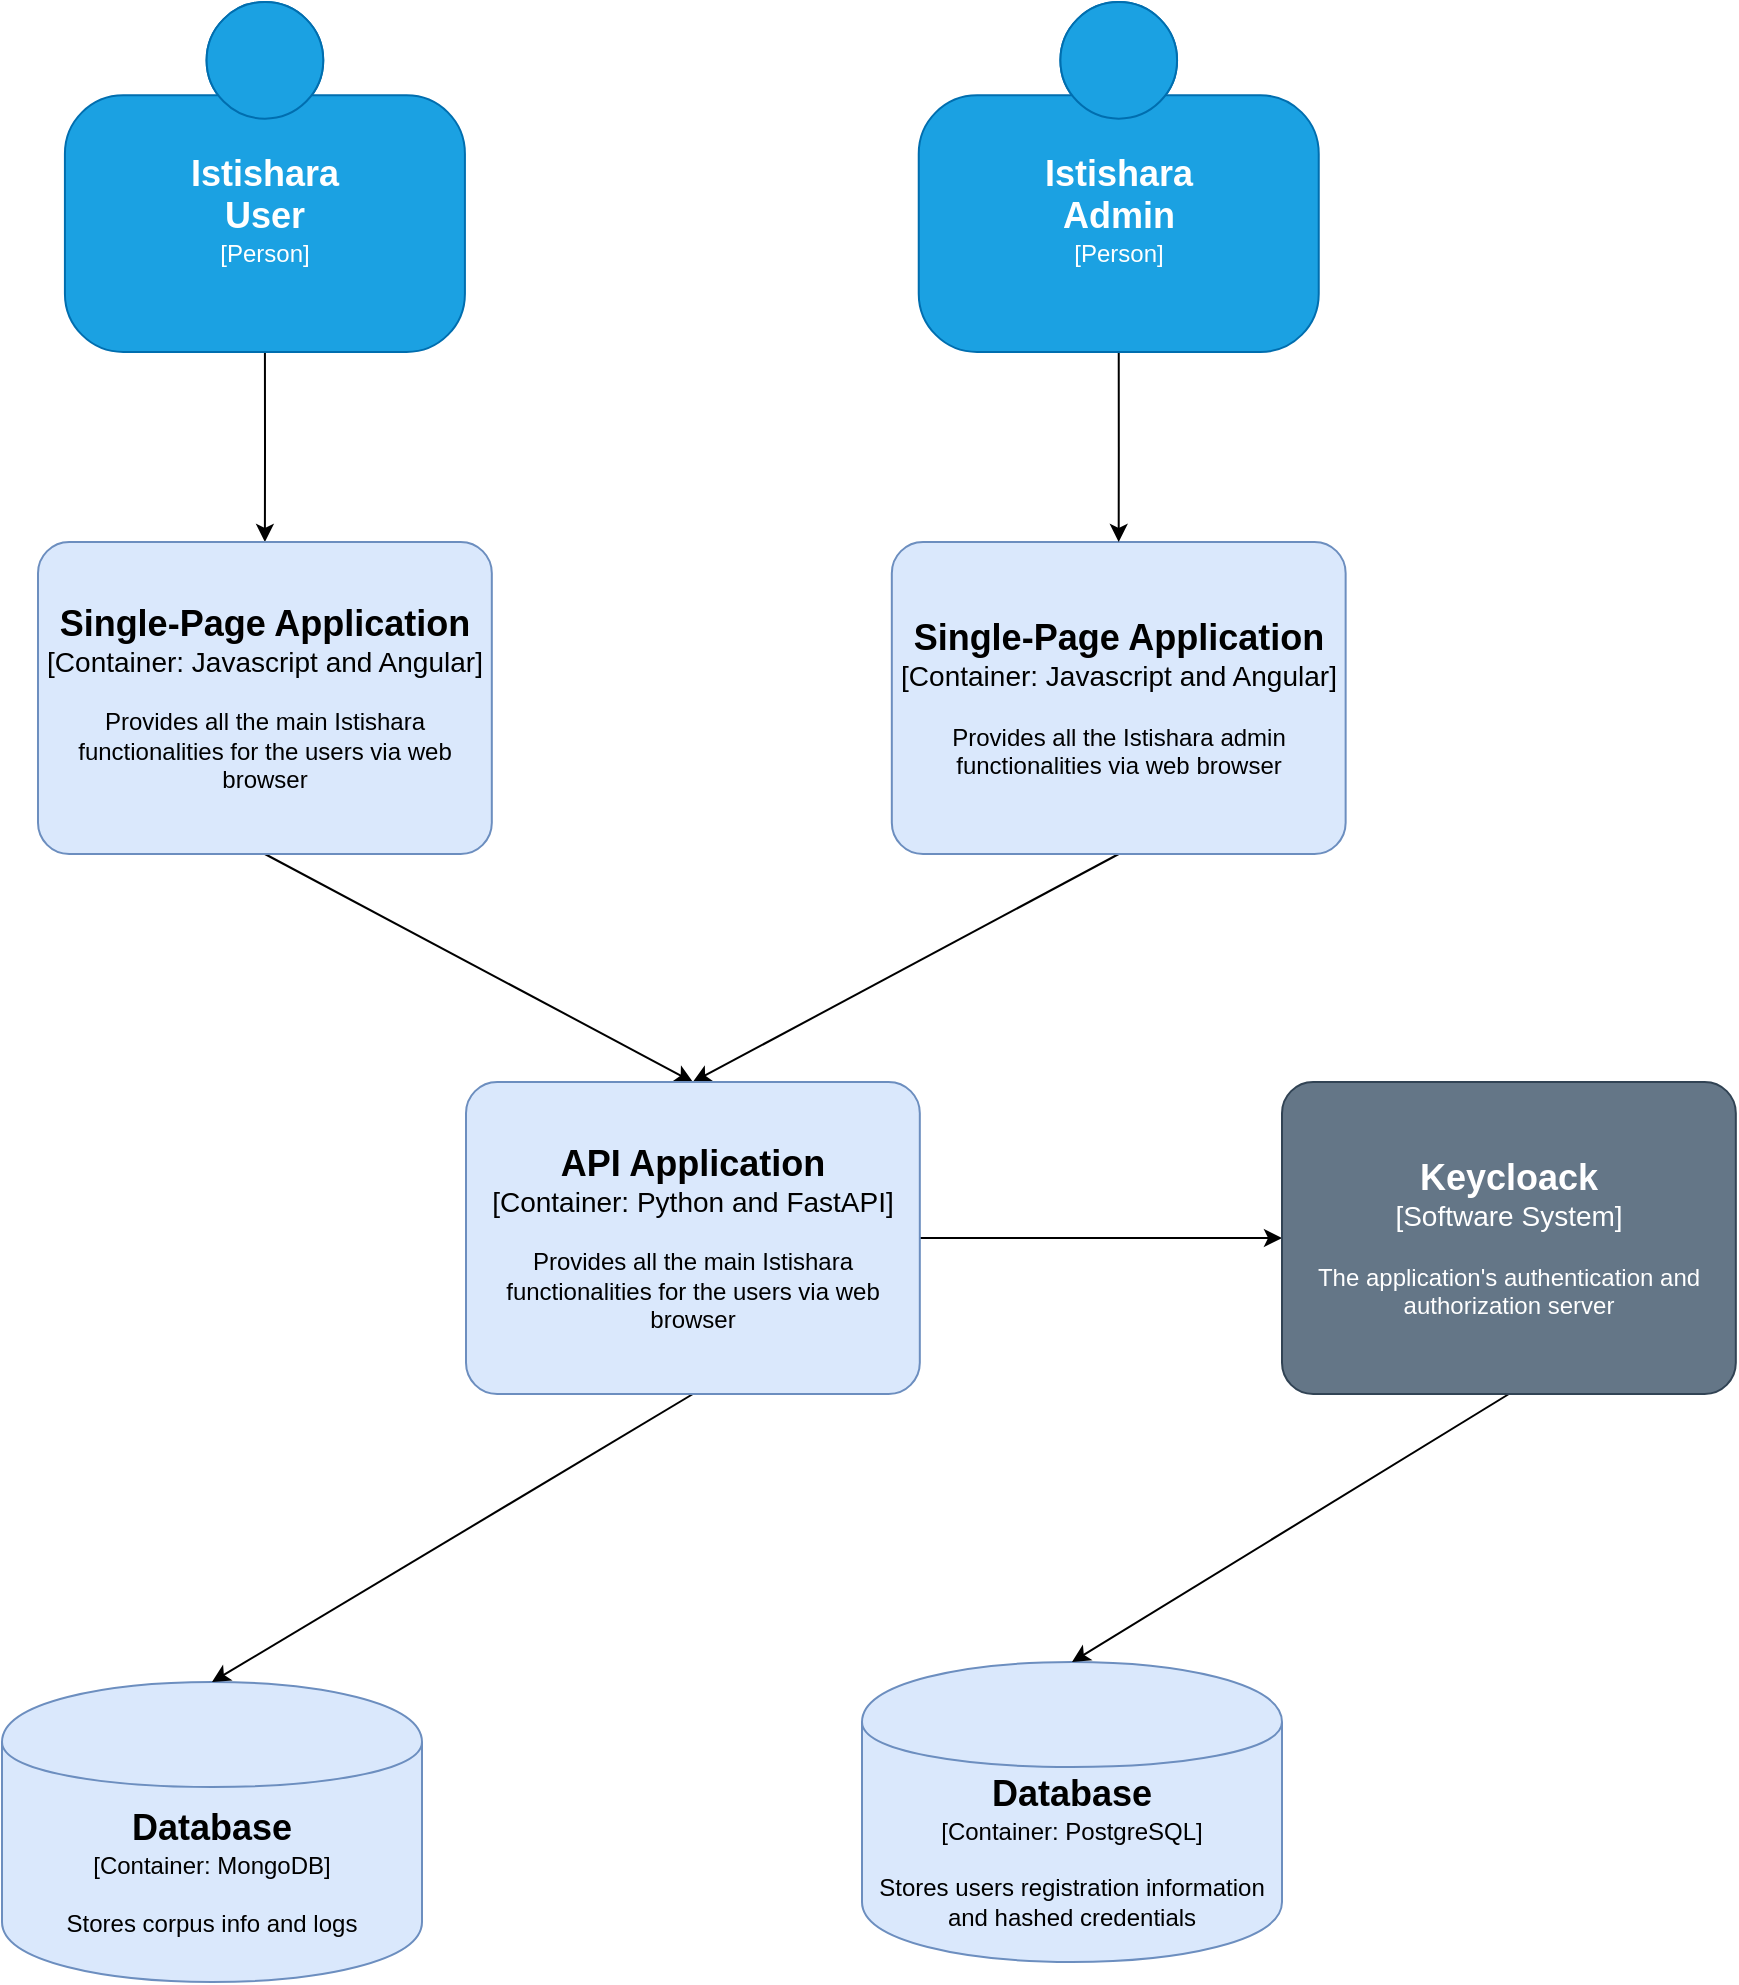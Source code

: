 <mxfile version="15.8.8" type="google" pages="3"><diagram id="eR5SnqJORqWiJSjXkrV7" name="Page-1"><mxGraphModel dx="1360" dy="736" grid="1" gridSize="10" guides="1" tooltips="1" connect="1" arrows="1" fold="1" page="1" pageScale="1" pageWidth="850" pageHeight="1100" math="0" shadow="0"><root><mxCell id="0"/><mxCell id="1" parent="0"/><mxCell id="Abrhh8JMU9HAowyrWuof-16" style="edgeStyle=orthogonalEdgeStyle;rounded=0;orthogonalLoop=1;jettySize=auto;html=1;exitX=0.5;exitY=1;exitDx=0;exitDy=0;exitPerimeter=0;" parent="1" source="Abrhh8JMU9HAowyrWuof-1" target="Abrhh8JMU9HAowyrWuof-10" edge="1"><mxGeometry relative="1" as="geometry"/></mxCell><mxCell id="Abrhh8JMU9HAowyrWuof-1" value="&lt;b style=&quot;font-size: 18px&quot;&gt;Istishara &lt;br&gt;User&lt;/b&gt;&lt;div&gt;[Person]&lt;/div&gt;&lt;div&gt;&lt;br&gt;&lt;/div&gt;" style="html=1;dashed=0;whitespace=wrap;fillColor=#1ba1e2;strokeColor=#006EAF;shape=mxgraph.c4.person;align=center;points=[[0.5,0,0],[1,0.5,0],[1,0.75,0],[0.75,1,0],[0.5,1,0],[0.25,1,0],[0,0.75,0],[0,0.5,0]];fontColor=#ffffff;" parent="1" vertex="1"><mxGeometry x="111.46" y="10" width="200" height="175" as="geometry"/></mxCell><mxCell id="Abrhh8JMU9HAowyrWuof-5" value="&lt;span&gt;&lt;font style=&quot;font-size: 18px&quot;&gt;&lt;b&gt;Database&lt;/b&gt;&lt;/font&gt;&lt;/span&gt;&lt;div&gt;[Container:&amp;nbsp;MongoDB]&lt;/div&gt;&lt;br&gt;&lt;div&gt;Stores corpus info and logs&lt;/div&gt;" style="shape=cylinder;whiteSpace=wrap;html=1;boundedLbl=1;rounded=0;labelBackgroundColor=none;fillColor=#dae8fc;fontSize=12;fontColor=#000000;align=center;strokeColor=#6c8ebf;points=[[0.5,0,0],[1,0.25,0],[1,0.5,0],[1,0.75,0],[0.5,1,0],[0,0.75,0],[0,0.5,0],[0,0.25,0]];" parent="1" vertex="1"><mxGeometry x="80" y="850" width="210" height="150" as="geometry"/></mxCell><mxCell id="Abrhh8JMU9HAowyrWuof-6" value="&lt;span&gt;&lt;font style=&quot;font-size: 18px&quot;&gt;&lt;b&gt;Database&lt;/b&gt;&lt;/font&gt;&lt;/span&gt;&lt;div&gt;[Container:&amp;nbsp;PostgreSQL]&lt;/div&gt;&lt;br&gt;&lt;div&gt;Stores users registration information and hashed credentials&lt;/div&gt;" style="shape=cylinder;whiteSpace=wrap;html=1;boundedLbl=1;rounded=0;labelBackgroundColor=none;fillColor=#dae8fc;fontSize=12;fontColor=#000000;align=center;strokeColor=#6c8ebf;points=[[0.5,0,0],[1,0.25,0],[1,0.5,0],[1,0.75,0],[0.5,1,0],[0,0.75,0],[0,0.5,0],[0,0.25,0]];" parent="1" vertex="1"><mxGeometry x="510" y="840" width="210" height="150" as="geometry"/></mxCell><mxCell id="Abrhh8JMU9HAowyrWuof-18" style="rounded=0;orthogonalLoop=1;jettySize=auto;html=1;exitX=0.5;exitY=1;exitDx=0;exitDy=0;exitPerimeter=0;entryX=0.5;entryY=0;entryDx=0;entryDy=0;entryPerimeter=0;" parent="1" source="Abrhh8JMU9HAowyrWuof-10" target="Abrhh8JMU9HAowyrWuof-13" edge="1"><mxGeometry relative="1" as="geometry"/></mxCell><mxCell id="Abrhh8JMU9HAowyrWuof-10" value="&lt;font style=&quot;font-size: 18px&quot;&gt;&lt;b&gt;Single-Page Application&lt;/b&gt;&lt;br&gt;&lt;/font&gt;&lt;div style=&quot;font-size: 14px&quot;&gt;[Container:&amp;nbsp;&lt;span&gt;Javascript and Angular&lt;/span&gt;&lt;span&gt;]&lt;/span&gt;&lt;/div&gt;&lt;br&gt;&lt;div&gt;Provides all the main Istishara functionalities for the users via web browser&lt;/div&gt;" style="rounded=1;whiteSpace=wrap;html=1;labelBackgroundColor=none;fillColor=#dae8fc;fontColor=#000000;align=center;arcSize=10;strokeColor=#6c8ebf;points=[[0.25,0,0],[0.5,0,0],[0.75,0,0],[1,0.25,0],[1,0.5,0],[1,0.75,0],[0.75,1,0],[0.5,1,0],[0.25,1,0],[0,0.75,0],[0,0.5,0],[0,0.25,0]];" parent="1" vertex="1"><mxGeometry x="98.0" y="280" width="226.91" height="156" as="geometry"/></mxCell><mxCell id="Abrhh8JMU9HAowyrWuof-19" style="edgeStyle=none;rounded=0;orthogonalLoop=1;jettySize=auto;html=1;exitX=0.5;exitY=1;exitDx=0;exitDy=0;exitPerimeter=0;entryX=0.5;entryY=0;entryDx=0;entryDy=0;entryPerimeter=0;" parent="1" source="Abrhh8JMU9HAowyrWuof-11" target="Abrhh8JMU9HAowyrWuof-13" edge="1"><mxGeometry relative="1" as="geometry"/></mxCell><mxCell id="Abrhh8JMU9HAowyrWuof-11" value="&lt;font style=&quot;font-size: 18px&quot;&gt;&lt;b&gt;Single-Page Application&lt;/b&gt;&lt;br&gt;&lt;/font&gt;&lt;div style=&quot;font-size: 14px&quot;&gt;[Container:&amp;nbsp;&lt;span&gt;Javascript and Angular&lt;/span&gt;&lt;span&gt;]&lt;/span&gt;&lt;/div&gt;&lt;br&gt;&lt;div&gt;Provides all the Istishara admin functionalities via web browser&lt;/div&gt;" style="rounded=1;whiteSpace=wrap;html=1;labelBackgroundColor=none;fillColor=#dae8fc;fontColor=#000000;align=center;arcSize=10;strokeColor=#6c8ebf;points=[[0.25,0,0],[0.5,0,0],[0.75,0,0],[1,0.25,0],[1,0.5,0],[1,0.75,0],[0.75,1,0],[0.5,1,0],[0.25,1,0],[0,0.75,0],[0,0.5,0],[0,0.25,0]];" parent="1" vertex="1"><mxGeometry x="524.91" y="280" width="226.91" height="156" as="geometry"/></mxCell><mxCell id="Abrhh8JMU9HAowyrWuof-17" style="edgeStyle=orthogonalEdgeStyle;rounded=0;orthogonalLoop=1;jettySize=auto;html=1;exitX=0.5;exitY=1;exitDx=0;exitDy=0;exitPerimeter=0;" parent="1" source="Abrhh8JMU9HAowyrWuof-12" target="Abrhh8JMU9HAowyrWuof-11" edge="1"><mxGeometry relative="1" as="geometry"/></mxCell><mxCell id="Abrhh8JMU9HAowyrWuof-12" value="&lt;b style=&quot;font-size: 18px&quot;&gt;Istishara &lt;br&gt;Admin&lt;/b&gt;&lt;div&gt;[Person]&lt;/div&gt;&lt;div&gt;&lt;br&gt;&lt;/div&gt;" style="html=1;dashed=0;whitespace=wrap;fillColor=#1ba1e2;strokeColor=#006EAF;shape=mxgraph.c4.person;align=center;points=[[0.5,0,0],[1,0.5,0],[1,0.75,0],[0.75,1,0],[0.5,1,0],[0.25,1,0],[0,0.75,0],[0,0.5,0]];fontColor=#ffffff;" parent="1" vertex="1"><mxGeometry x="538.37" y="10" width="200" height="175" as="geometry"/></mxCell><mxCell id="Abrhh8JMU9HAowyrWuof-20" style="edgeStyle=none;rounded=0;orthogonalLoop=1;jettySize=auto;html=1;exitX=0.5;exitY=1;exitDx=0;exitDy=0;exitPerimeter=0;entryX=0.5;entryY=0;entryDx=0;entryDy=0;entryPerimeter=0;" parent="1" source="Abrhh8JMU9HAowyrWuof-13" target="Abrhh8JMU9HAowyrWuof-5" edge="1"><mxGeometry relative="1" as="geometry"/></mxCell><mxCell id="Abrhh8JMU9HAowyrWuof-21" style="edgeStyle=none;rounded=0;orthogonalLoop=1;jettySize=auto;html=1;exitX=1;exitY=0.5;exitDx=0;exitDy=0;exitPerimeter=0;entryX=0;entryY=0.5;entryDx=0;entryDy=0;entryPerimeter=0;" parent="1" source="Abrhh8JMU9HAowyrWuof-13" target="Abrhh8JMU9HAowyrWuof-15" edge="1"><mxGeometry relative="1" as="geometry"/></mxCell><mxCell id="Abrhh8JMU9HAowyrWuof-13" value="&lt;font style=&quot;font-size: 18px&quot;&gt;&lt;b&gt;API Application&lt;/b&gt;&lt;br&gt;&lt;/font&gt;&lt;div style=&quot;font-size: 14px&quot;&gt;[Container:&amp;nbsp;&lt;span&gt;Python and FastAPI&lt;/span&gt;&lt;span&gt;]&lt;/span&gt;&lt;/div&gt;&lt;br&gt;&lt;div&gt;Provides all the main Istishara functionalities for the users via web browser&lt;/div&gt;" style="rounded=1;whiteSpace=wrap;html=1;labelBackgroundColor=none;fillColor=#dae8fc;fontColor=#000000;align=center;arcSize=10;strokeColor=#6c8ebf;points=[[0.25,0,0],[0.5,0,0],[0.75,0,0],[1,0.25,0],[1,0.5,0],[1,0.75,0],[0.75,1,0],[0.5,1,0],[0.25,1,0],[0,0.75,0],[0,0.5,0],[0,0.25,0]];" parent="1" vertex="1"><mxGeometry x="312" y="550" width="226.91" height="156" as="geometry"/></mxCell><mxCell id="Abrhh8JMU9HAowyrWuof-22" style="edgeStyle=none;rounded=0;orthogonalLoop=1;jettySize=auto;html=1;exitX=0.5;exitY=1;exitDx=0;exitDy=0;exitPerimeter=0;entryX=0.5;entryY=0;entryDx=0;entryDy=0;entryPerimeter=0;" parent="1" source="Abrhh8JMU9HAowyrWuof-15" target="Abrhh8JMU9HAowyrWuof-6" edge="1"><mxGeometry relative="1" as="geometry"/></mxCell><mxCell id="Abrhh8JMU9HAowyrWuof-15" value="&lt;font style=&quot;font-size: 18px&quot;&gt;&lt;b&gt;Keycloack&lt;/b&gt;&lt;br&gt;&lt;/font&gt;&lt;div style=&quot;font-size: 14px&quot;&gt;[Software System&lt;span&gt;]&lt;/span&gt;&lt;/div&gt;&lt;br&gt;&lt;div&gt;The application's authentication and authorization server&lt;/div&gt;" style="rounded=1;whiteSpace=wrap;html=1;labelBackgroundColor=none;fillColor=#647687;align=center;arcSize=10;strokeColor=#314354;points=[[0.25,0,0],[0.5,0,0],[0.75,0,0],[1,0.25,0],[1,0.5,0],[1,0.75,0],[0.75,1,0],[0.5,1,0],[0.25,1,0],[0,0.75,0],[0,0.5,0],[0,0.25,0]];fontColor=#ffffff;" parent="1" vertex="1"><mxGeometry x="720" y="550" width="226.91" height="156" as="geometry"/></mxCell></root></mxGraphModel></diagram><diagram id="FbEkJzj7YRdNN9SOtPMN" name="Page-2"><mxGraphModel dx="1360" dy="5136" grid="1" gridSize="10" guides="1" tooltips="1" connect="1" arrows="1" fold="1" page="1" pageScale="1" pageWidth="850" pageHeight="1100" math="0" shadow="0"><root><mxCell id="SC_1m6JJ9rF4ehMi5V8g-0"/><mxCell id="SC_1m6JJ9rF4ehMi5V8g-1" parent="SC_1m6JJ9rF4ehMi5V8g-0"/><mxCell id="MGBpx6ETphHU5Is5r1B4-1" value="" style="group;rounded=0;labelBackgroundColor=none;fillColor=none;fontColor=#ffffff;align=center;html=1;" parent="SC_1m6JJ9rF4ehMi5V8g-1" vertex="1" connectable="0"><mxGeometry x="90" y="-4370" width="160" height="180" as="geometry"/><C4Person as="c4"/></mxCell><object label="&lt;b&gt;Istishara User&lt;/b&gt;&lt;div&gt;[Person]&lt;/div&gt;&lt;div&gt;&lt;br&gt;&lt;/div&gt;&lt;div&gt;Typical user that uses Istishata for document analysis&lt;/div&gt;" placeholders="1" c4Name="name" c4Type="body" c4Description="Description" id="MGBpx6ETphHU5Is5r1B4-2"><mxCell style="rounded=1;whiteSpace=wrap;html=1;labelBackgroundColor=none;fillColor=#08427b;fontColor=#ffffff;align=center;arcSize=33;strokeColor=3c7fc0;" parent="MGBpx6ETphHU5Is5r1B4-1" vertex="1"><mxGeometry y="70" width="160" height="110" as="geometry"/><C4Person as="c4"/></mxCell></object><mxCell id="MGBpx6ETphHU5Is5r1B4-3" value="" style="ellipse;whiteSpace=wrap;html=1;aspect=fixed;rounded=0;labelBackgroundColor=none;fillColor=#08427b;fontSize=12;fontColor=#ffffff;align=center;strokeColor=3c7fc0;" parent="MGBpx6ETphHU5Is5r1B4-1" vertex="1"><mxGeometry x="40" width="80" height="80" as="geometry"/><C4Person as="c4"/></mxCell><mxCell id="bBT-pLdkTYIbVQ_I07R2-0" value="" style="group;rounded=0;labelBackgroundColor=none;fillColor=none;fontColor=#ffffff;align=center;html=1;" parent="SC_1m6JJ9rF4ehMi5V8g-1" vertex="1" connectable="0"><mxGeometry x="350" y="-4370" width="160" height="180" as="geometry"/><C4Person as="c4"/></mxCell><object label="&lt;b&gt;Istishara Admin&lt;/b&gt;&lt;div&gt;[Person]&lt;/div&gt;&lt;div&gt;&lt;br&gt;&lt;/div&gt;&lt;div&gt;Privileged user capable of making changes to some aspects of Istishara&amp;nbsp;&lt;/div&gt;" placeholders="1" c4Name="name" c4Type="body" c4Description="Description" id="bBT-pLdkTYIbVQ_I07R2-1"><mxCell style="rounded=1;whiteSpace=wrap;html=1;labelBackgroundColor=none;fillColor=#08427b;fontColor=#ffffff;align=center;arcSize=33;strokeColor=3c7fc0;" parent="bBT-pLdkTYIbVQ_I07R2-0" vertex="1"><mxGeometry y="70" width="160" height="110" as="geometry"/><C4Person as="c4"/></mxCell></object><mxCell id="bBT-pLdkTYIbVQ_I07R2-2" value="" style="ellipse;whiteSpace=wrap;html=1;aspect=fixed;rounded=0;labelBackgroundColor=none;fillColor=#08427b;fontSize=12;fontColor=#ffffff;align=center;strokeColor=3c7fc0;" parent="bBT-pLdkTYIbVQ_I07R2-0" vertex="1"><mxGeometry x="40" width="80" height="80" as="geometry"/><C4Person as="c4"/></mxCell><mxCell id="k5pENdwUqFgMHGi8-ahT-4" value="Makes API Calls" style="edgeStyle=orthogonalEdgeStyle;rounded=0;orthogonalLoop=1;jettySize=auto;html=1;dashed=1;strokeColor=#828282;" parent="SC_1m6JJ9rF4ehMi5V8g-1" source="FwgwHO6YONyPDUfvjp9n-0" target="2-ug0VktIpR2qg2rSugw-1" edge="1"><mxGeometry relative="1" as="geometry"/></mxCell><object label="&lt;span&gt;&lt;b&gt;Users&lt;br&gt;Single Page Application&lt;/b&gt;&lt;/span&gt;&lt;div&gt;[Container:&amp;nbsp;&lt;span&gt;Angular&lt;/span&gt;&lt;span&gt;]&lt;/span&gt;&lt;/div&gt;&lt;div&gt;&lt;br&gt;&lt;/div&gt;&lt;div&gt;Provides all the document analysis capabilities to users via their web browser&lt;/div&gt;" placeholders="1" c4Name="name" c4Type="Container" c4Technology="technology" c4Description="Description" id="FwgwHO6YONyPDUfvjp9n-0"><mxCell style="rounded=1;whiteSpace=wrap;html=1;labelBackgroundColor=none;fillColor=#438dd5;fontColor=#ffffff;align=center;arcSize=6;strokeColor=#3c7fc0;" parent="SC_1m6JJ9rF4ehMi5V8g-1" vertex="1"><mxGeometry x="70" y="-4105" width="200" height="140" as="geometry"/><C4Container as="c4"/></mxCell></object><mxCell id="k5pENdwUqFgMHGi8-ahT-5" value="Makes API Calls" style="edgeStyle=orthogonalEdgeStyle;rounded=0;orthogonalLoop=1;jettySize=auto;html=1;dashed=1;strokeColor=#828282;" parent="SC_1m6JJ9rF4ehMi5V8g-1" source="FwgwHO6YONyPDUfvjp9n-3" target="2-ug0VktIpR2qg2rSugw-1" edge="1"><mxGeometry relative="1" as="geometry"/></mxCell><object label="&lt;span&gt;&lt;b&gt;Admin&lt;br&gt;Single Page Application&lt;/b&gt;&lt;/span&gt;&lt;div&gt;[Container:&amp;nbsp;&lt;span&gt;Angular&lt;/span&gt;&lt;span&gt;]&lt;/span&gt;&lt;/div&gt;&lt;div&gt;&lt;br&gt;&lt;/div&gt;&lt;div&gt;Provides all the admin capabilities via a web browser&lt;/div&gt;" placeholders="1" c4Name="name" c4Type="Container" c4Technology="technology" c4Description="Description" id="FwgwHO6YONyPDUfvjp9n-3"><mxCell style="rounded=1;whiteSpace=wrap;html=1;labelBackgroundColor=none;fillColor=#438dd5;fontColor=#ffffff;align=center;arcSize=6;strokeColor=#3c7fc0;" parent="SC_1m6JJ9rF4ehMi5V8g-1" vertex="1"><mxGeometry x="330" y="-4100" width="200" height="135" as="geometry"/><C4Container as="c4"/></mxCell></object><mxCell id="k5pENdwUqFgMHGi8-ahT-3" value="Sends Credentials" style="edgeStyle=orthogonalEdgeStyle;rounded=0;orthogonalLoop=1;jettySize=auto;html=1;entryX=0;entryY=0.5;entryDx=0;entryDy=0;dashed=1;strokeColor=#828282;" parent="SC_1m6JJ9rF4ehMi5V8g-1" source="2-ug0VktIpR2qg2rSugw-1" target="Jym8qd-kIxeHPUN1Ra5t-0" edge="1"><mxGeometry relative="1" as="geometry"/></mxCell><object label="&lt;span&gt;&lt;b&gt;API Application&lt;/b&gt;&lt;/span&gt;&lt;div&gt;[Container: Python and FastApi&lt;span&gt;]&lt;/span&gt;&lt;/div&gt;&lt;div&gt;&lt;br&gt;&lt;/div&gt;&lt;div&gt;Provides the application functionalities via a JSON/HTTPS API&lt;/div&gt;" placeholders="1" c4Name="name" c4Type="Container" c4Technology="technology" c4Description="Description" id="2-ug0VktIpR2qg2rSugw-1"><mxCell style="rounded=1;whiteSpace=wrap;html=1;labelBackgroundColor=none;fillColor=#438dd5;fontColor=#ffffff;align=center;arcSize=6;strokeColor=#3c7fc0;dashed=1;" parent="SC_1m6JJ9rF4ehMi5V8g-1" vertex="1"><mxGeometry x="190" y="-3880" width="230" height="135" as="geometry"/><C4Container as="c4"/></mxCell></object><object label="&lt;span&gt;Application Database&lt;/span&gt;&lt;div&gt;[Container: Mongo]&lt;/div&gt;&lt;div&gt;&lt;br&gt;&lt;/div&gt;&lt;div&gt;Stores application related data (e.g. logs, corpora, thresholds)&lt;/div&gt;" placeholders="1" c4Type="Database" c4Technology="technology" c4Description="Description" id="2-ug0VktIpR2qg2rSugw-2"><mxCell style="shape=cylinder;whiteSpace=wrap;html=1;boundedLbl=1;rounded=0;labelBackgroundColor=none;fillColor=#438dd5;fontSize=12;fontColor=#ffffff;align=center;strokeColor=#3c7fc0;dashed=1;" parent="SC_1m6JJ9rF4ehMi5V8g-1" vertex="1"><mxGeometry x="360" y="-3650" width="180" height="150" as="geometry"/><C4Database as="c4"/></mxCell></object><object label="&lt;span&gt;Cache Storage&lt;/span&gt;&lt;div&gt;[Container:&amp;nbsp;Redis]&lt;/div&gt;&lt;div&gt;&lt;br&gt;&lt;/div&gt;&lt;div&gt;Stores data in memory for fast access&amp;nbsp;&lt;/div&gt;" placeholders="1" c4Type="Database" c4Technology="technology" c4Description="Description" id="2-ug0VktIpR2qg2rSugw-3"><mxCell style="shape=cylinder;whiteSpace=wrap;html=1;boundedLbl=1;rounded=0;labelBackgroundColor=none;fillColor=#438dd5;fontSize=12;fontColor=#ffffff;align=center;strokeColor=#3c7fc0;dashed=1;" parent="SC_1m6JJ9rF4ehMi5V8g-1" vertex="1"><mxGeometry x="70" y="-3645" width="175" height="140" as="geometry"/><C4Database as="c4"/></mxCell></object><mxCell id="k5pENdwUqFgMHGi8-ahT-0" value="Reads from/ Writes to" style="edgeStyle=orthogonalEdgeStyle;rounded=0;orthogonalLoop=1;jettySize=auto;html=1;entryX=0.5;entryY=0;entryDx=0;entryDy=0;strokeColor=#828282;dashed=1;" parent="SC_1m6JJ9rF4ehMi5V8g-1" source="Jym8qd-kIxeHPUN1Ra5t-0" target="Jym8qd-kIxeHPUN1Ra5t-1" edge="1"><mxGeometry relative="1" as="geometry"><mxPoint x="725" y="-3700" as="targetPoint"/></mxGeometry></mxCell><object label="&lt;span&gt;&lt;b&gt;Authentication/Authorization Server&lt;br&gt;&lt;/b&gt;[Container: Keycloak&lt;/span&gt;&lt;span&gt;]&lt;/span&gt;&lt;br&gt;&lt;div&gt;&lt;br&gt;&lt;/div&gt;&lt;div&gt;Validates users credentials and roles.&lt;span&gt;&amp;nbsp;&lt;/span&gt;&lt;/div&gt;" placeholders="1" c4Name="name" c4Type="Container" c4Technology="technology" c4Description="Description" id="Jym8qd-kIxeHPUN1Ra5t-0"><mxCell style="rounded=1;whiteSpace=wrap;html=1;labelBackgroundColor=none;fillColor=#438dd5;fontColor=#ffffff;align=center;arcSize=6;strokeColor=#3c7fc0;dashed=1;" parent="SC_1m6JJ9rF4ehMi5V8g-1" vertex="1"><mxGeometry x="610" y="-3880" width="230" height="135" as="geometry"/><C4Container as="c4"/></mxCell></object><object label="&lt;span&gt;Users Database&lt;/span&gt;&lt;div&gt;[Container: PostgreSQL]&lt;/div&gt;&lt;div&gt;&lt;br&gt;&lt;/div&gt;&lt;div&gt;Stores users registration information and hashed credentials&lt;/div&gt;" placeholders="1" c4Type="Database" c4Technology="technology" c4Description="Description" id="Jym8qd-kIxeHPUN1Ra5t-1"><mxCell style="shape=cylinder;whiteSpace=wrap;html=1;boundedLbl=1;rounded=0;labelBackgroundColor=none;fillColor=#438dd5;fontSize=12;fontColor=#ffffff;align=center;strokeColor=#3c7fc0;dashed=1;" parent="SC_1m6JJ9rF4ehMi5V8g-1" vertex="1"><mxGeometry x="635" y="-3640" width="180" height="150" as="geometry"/><C4Database as="c4"/></mxCell></object><mxCell id="k5pENdwUqFgMHGi8-ahT-1" value="Reads from/ Writes to" style="edgeStyle=orthogonalEdgeStyle;rounded=0;orthogonalLoop=1;jettySize=auto;html=1;entryX=0.5;entryY=0;entryDx=0;entryDy=0;strokeColor=#828282;dashed=1;exitX=1;exitY=0.75;exitDx=0;exitDy=0;" parent="SC_1m6JJ9rF4ehMi5V8g-1" source="2-ug0VktIpR2qg2rSugw-1" target="2-ug0VktIpR2qg2rSugw-2" edge="1"><mxGeometry x="0.48" relative="1" as="geometry"><mxPoint x="735" y="-3630" as="targetPoint"/><mxPoint x="735" y="-3735" as="sourcePoint"/><mxPoint y="1" as="offset"/></mxGeometry></mxCell><mxCell id="k5pENdwUqFgMHGi8-ahT-2" value="Reads from/ Writes to" style="edgeStyle=orthogonalEdgeStyle;rounded=0;orthogonalLoop=1;jettySize=auto;html=1;strokeColor=#828282;dashed=1;exitX=0;exitY=0.75;exitDx=0;exitDy=0;" parent="SC_1m6JJ9rF4ehMi5V8g-1" source="2-ug0VktIpR2qg2rSugw-1" edge="1"><mxGeometry x="0.47" relative="1" as="geometry"><mxPoint x="150" y="-3645" as="targetPoint"/><mxPoint x="250" y="-3745" as="sourcePoint"/><Array as="points"><mxPoint x="150" y="-3779"/></Array><mxPoint as="offset"/></mxGeometry></mxCell><mxCell id="k5pENdwUqFgMHGi8-ahT-6" style="edgeStyle=orthogonalEdgeStyle;rounded=0;orthogonalLoop=1;jettySize=auto;html=1;dashed=1;strokeColor=#828282;" parent="SC_1m6JJ9rF4ehMi5V8g-1" source="bBT-pLdkTYIbVQ_I07R2-1" target="FwgwHO6YONyPDUfvjp9n-3" edge="1"><mxGeometry relative="1" as="geometry"/></mxCell><mxCell id="k5pENdwUqFgMHGi8-ahT-7" value="Manages Istishara" style="edgeLabel;html=1;align=center;verticalAlign=middle;resizable=0;points=[];" parent="k5pENdwUqFgMHGi8-ahT-6" vertex="1" connectable="0"><mxGeometry x="-0.244" y="2" relative="1" as="geometry"><mxPoint as="offset"/></mxGeometry></mxCell><mxCell id="k5pENdwUqFgMHGi8-ahT-9" value="Analyzes Documents" style="edgeStyle=orthogonalEdgeStyle;rounded=0;orthogonalLoop=1;jettySize=auto;html=1;entryX=0.5;entryY=0;entryDx=0;entryDy=0;dashed=1;strokeColor=#828282;" parent="SC_1m6JJ9rF4ehMi5V8g-1" source="MGBpx6ETphHU5Is5r1B4-2" target="FwgwHO6YONyPDUfvjp9n-0" edge="1"><mxGeometry x="-0.059" relative="1" as="geometry"><mxPoint as="offset"/></mxGeometry></mxCell><object label="&lt;div style=&quot;text-align: left&quot;&gt;Istishara&lt;/div&gt;" placeholders="1" c4Name="name" c4Type="ExecutionEnvironment" c4Application="applicationAndVersion" id="k5pENdwUqFgMHGi8-ahT-10"><mxCell style="rounded=1;whiteSpace=wrap;html=1;labelBackgroundColor=none;fontColor=#000000;align=left;arcSize=3;strokeColor=#000000;verticalAlign=bottom;dashed=1;fillColor=none;" parent="SC_1m6JJ9rF4ehMi5V8g-1" vertex="1"><mxGeometry x="45" y="-4120" width="825" height="660" as="geometry"/><C4ExecutionEnvironment as="c4"/></mxCell></object><mxCell id="k5pENdwUqFgMHGi8-ahT-13" value="&lt;h1&gt;Container Diagram for Istishara&lt;/h1&gt;" style="text;html=1;strokeColor=none;fillColor=none;spacing=5;spacingTop=-20;whiteSpace=wrap;overflow=hidden;rounded=0;dashed=1;" parent="SC_1m6JJ9rF4ehMi5V8g-1" vertex="1"><mxGeometry x="50" y="-3440" width="410" height="40" as="geometry"/></mxCell></root></mxGraphModel></diagram><diagram id="R0AaTaowx0B6YfgID2QO" name="Page-3"><mxGraphModel dx="1360" dy="736" grid="1" gridSize="10" guides="1" tooltips="1" connect="1" arrows="1" fold="1" page="1" pageScale="1" pageWidth="850" pageHeight="1100" math="0" shadow="0"><root><mxCell id="FOjkyTaxuCFD63zbOKnH-0"/><mxCell id="FOjkyTaxuCFD63zbOKnH-1" parent="FOjkyTaxuCFD63zbOKnH-0"/></root></mxGraphModel></diagram></mxfile>